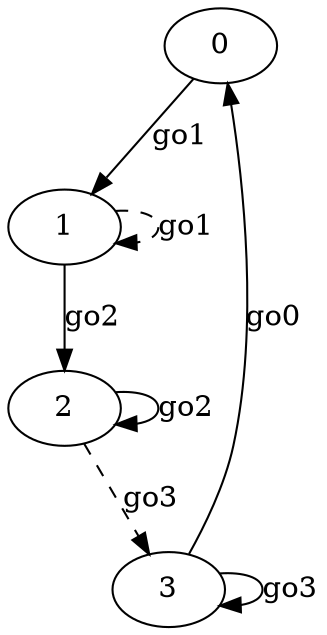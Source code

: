 digraph "test" {
	graph[
		charset="UTF-8";
	];

	"0";
	"1";
	"2";
	"3";
	"0"->"1"[label="go1"];
	"1"->"1"[label="go1", style="dashed"];
	"1"->"2"[label="go2"];
	"2"->"2"[label="go2"];
	"2"->"3"[label="go3", style="dashed"];
	"3"->"3"[label="go3"];
	"3"->"0"[label="go0"];
}

